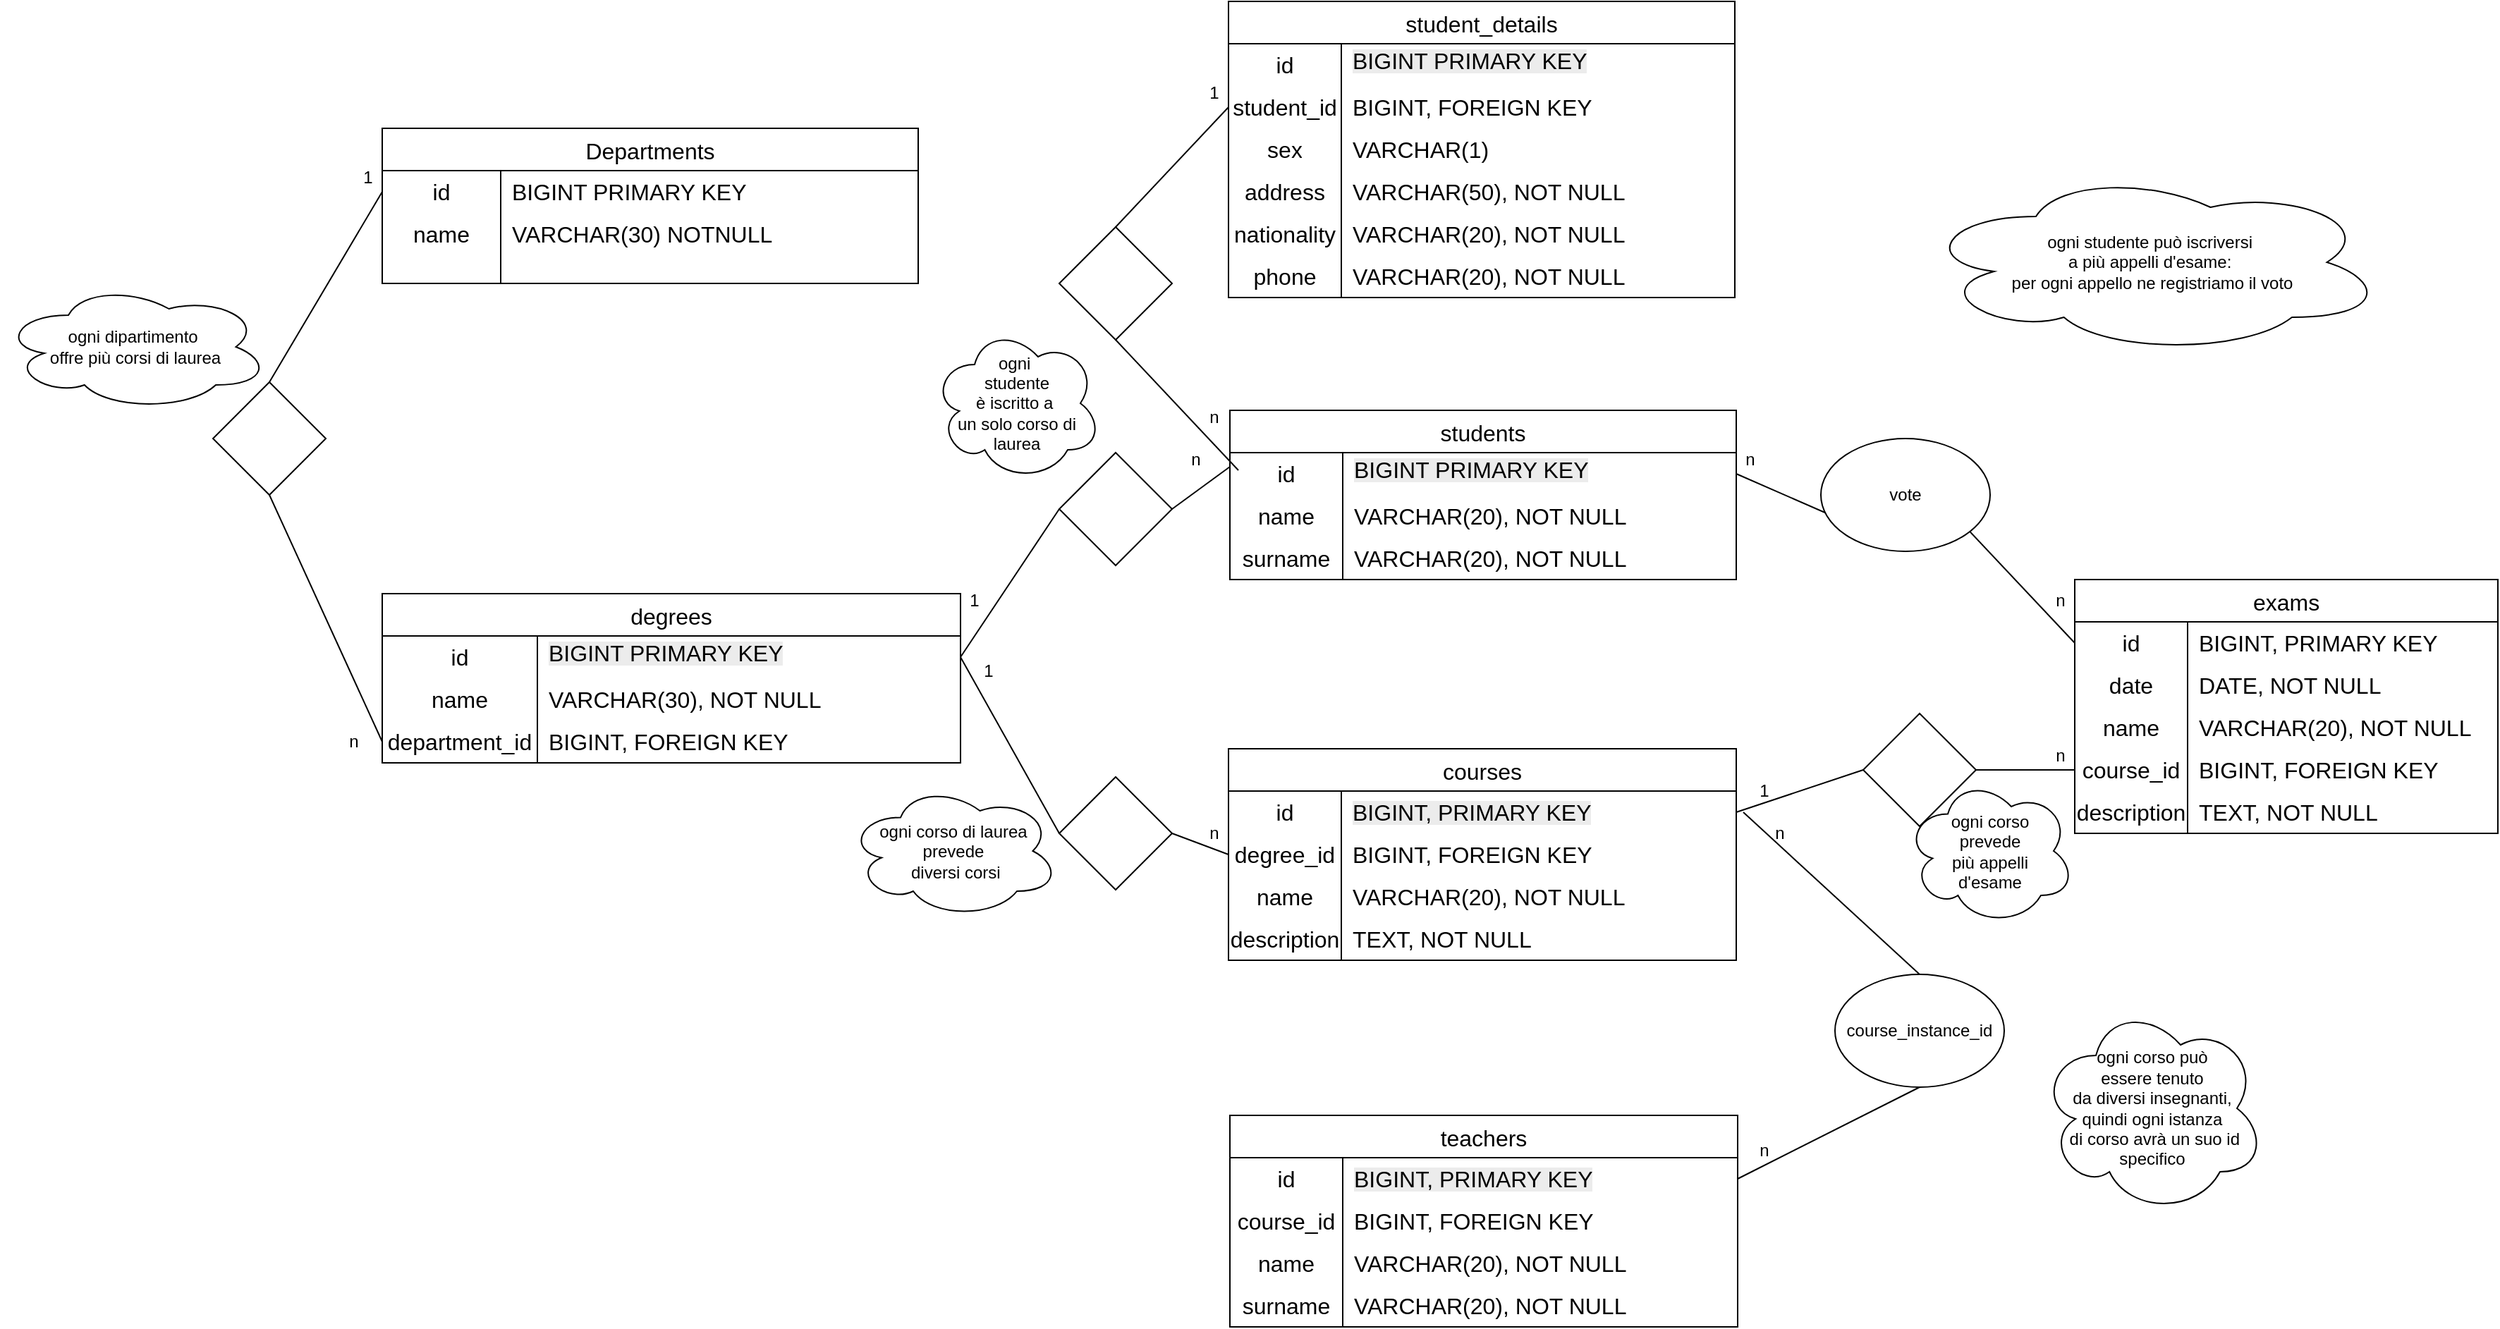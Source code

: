 <mxfile>
    <diagram name="Pagina-1" id="-E3tYCJ0jbHr9k8f12Rf">
        <mxGraphModel dx="971" dy="1747" grid="1" gridSize="10" guides="1" tooltips="1" connect="1" arrows="1" fold="1" page="1" pageScale="1" pageWidth="827" pageHeight="1169" math="0" shadow="0">
            <root>
                <mxCell id="0"/>
                <mxCell id="1" parent="0"/>
                <mxCell id="8nvDxhvOMaduqu1jIYat-2" value="Departments" style="shape=table;startSize=30;container=1;collapsible=0;childLayout=tableLayout;fixedRows=1;rowLines=0;fontStyle=0;strokeColor=default;fontSize=16;" parent="1" vertex="1">
                    <mxGeometry x="280" y="40" width="380" height="110" as="geometry"/>
                </mxCell>
                <mxCell id="8nvDxhvOMaduqu1jIYat-3" value="" style="shape=tableRow;horizontal=0;startSize=0;swimlaneHead=0;swimlaneBody=0;top=0;left=0;bottom=0;right=0;collapsible=0;dropTarget=0;fillColor=none;points=[[0,0.5],[1,0.5]];portConstraint=eastwest;strokeColor=inherit;fontSize=16;" parent="8nvDxhvOMaduqu1jIYat-2" vertex="1">
                    <mxGeometry y="30" width="380" height="30" as="geometry"/>
                </mxCell>
                <mxCell id="8nvDxhvOMaduqu1jIYat-4" value="id" style="shape=partialRectangle;html=1;whiteSpace=wrap;connectable=0;fillColor=none;top=0;left=0;bottom=0;right=0;overflow=hidden;pointerEvents=1;strokeColor=inherit;fontSize=16;" parent="8nvDxhvOMaduqu1jIYat-3" vertex="1">
                    <mxGeometry width="84" height="30" as="geometry">
                        <mxRectangle width="84" height="30" as="alternateBounds"/>
                    </mxGeometry>
                </mxCell>
                <mxCell id="8nvDxhvOMaduqu1jIYat-5" value="BIGINT PRIMARY KEY" style="shape=partialRectangle;html=1;whiteSpace=wrap;connectable=0;fillColor=none;top=0;left=0;bottom=0;right=0;align=left;spacingLeft=6;overflow=hidden;strokeColor=inherit;fontSize=16;" parent="8nvDxhvOMaduqu1jIYat-3" vertex="1">
                    <mxGeometry x="84" width="296" height="30" as="geometry">
                        <mxRectangle width="296" height="30" as="alternateBounds"/>
                    </mxGeometry>
                </mxCell>
                <mxCell id="8nvDxhvOMaduqu1jIYat-6" value="" style="shape=tableRow;horizontal=0;startSize=0;swimlaneHead=0;swimlaneBody=0;top=0;left=0;bottom=0;right=0;collapsible=0;dropTarget=0;fillColor=none;points=[[0,0.5],[1,0.5]];portConstraint=eastwest;strokeColor=inherit;fontSize=16;" parent="8nvDxhvOMaduqu1jIYat-2" vertex="1">
                    <mxGeometry y="60" width="380" height="30" as="geometry"/>
                </mxCell>
                <mxCell id="8nvDxhvOMaduqu1jIYat-7" value="name" style="shape=partialRectangle;html=1;whiteSpace=wrap;connectable=0;fillColor=none;top=0;left=0;bottom=0;right=0;overflow=hidden;strokeColor=inherit;fontSize=16;" parent="8nvDxhvOMaduqu1jIYat-6" vertex="1">
                    <mxGeometry width="84" height="30" as="geometry">
                        <mxRectangle width="84" height="30" as="alternateBounds"/>
                    </mxGeometry>
                </mxCell>
                <mxCell id="8nvDxhvOMaduqu1jIYat-8" value="VARCHAR(30) NOTNULL&amp;nbsp;" style="shape=partialRectangle;html=1;whiteSpace=wrap;connectable=0;fillColor=none;top=0;left=0;bottom=0;right=0;align=left;spacingLeft=6;overflow=hidden;strokeColor=inherit;fontSize=16;" parent="8nvDxhvOMaduqu1jIYat-6" vertex="1">
                    <mxGeometry x="84" width="296" height="30" as="geometry">
                        <mxRectangle width="296" height="30" as="alternateBounds"/>
                    </mxGeometry>
                </mxCell>
                <mxCell id="8nvDxhvOMaduqu1jIYat-9" value="" style="shape=tableRow;horizontal=0;startSize=0;swimlaneHead=0;swimlaneBody=0;top=0;left=0;bottom=0;right=0;collapsible=0;dropTarget=0;fillColor=none;points=[[0,0.5],[1,0.5]];portConstraint=eastwest;strokeColor=inherit;fontSize=16;" parent="8nvDxhvOMaduqu1jIYat-2" vertex="1">
                    <mxGeometry y="90" width="380" height="20" as="geometry"/>
                </mxCell>
                <mxCell id="8nvDxhvOMaduqu1jIYat-10" value="" style="shape=partialRectangle;html=1;whiteSpace=wrap;connectable=0;fillColor=none;top=0;left=0;bottom=0;right=0;overflow=hidden;strokeColor=inherit;fontSize=16;" parent="8nvDxhvOMaduqu1jIYat-9" vertex="1">
                    <mxGeometry width="84" height="20" as="geometry">
                        <mxRectangle width="84" height="20" as="alternateBounds"/>
                    </mxGeometry>
                </mxCell>
                <mxCell id="8nvDxhvOMaduqu1jIYat-11" value="" style="shape=partialRectangle;html=1;whiteSpace=wrap;connectable=0;fillColor=none;top=0;left=0;bottom=0;right=0;align=left;spacingLeft=6;overflow=hidden;strokeColor=inherit;fontSize=16;" parent="8nvDxhvOMaduqu1jIYat-9" vertex="1">
                    <mxGeometry x="84" width="296" height="20" as="geometry">
                        <mxRectangle width="296" height="20" as="alternateBounds"/>
                    </mxGeometry>
                </mxCell>
                <mxCell id="8nvDxhvOMaduqu1jIYat-12" value="degrees" style="shape=table;startSize=30;container=1;collapsible=0;childLayout=tableLayout;fixedRows=1;rowLines=0;fontStyle=0;strokeColor=default;fontSize=16;" parent="1" vertex="1">
                    <mxGeometry x="280" y="370" width="410" height="120" as="geometry"/>
                </mxCell>
                <mxCell id="8nvDxhvOMaduqu1jIYat-13" value="" style="shape=tableRow;horizontal=0;startSize=0;swimlaneHead=0;swimlaneBody=0;top=0;left=0;bottom=0;right=0;collapsible=0;dropTarget=0;fillColor=none;points=[[0,0.5],[1,0.5]];portConstraint=eastwest;strokeColor=inherit;fontSize=16;" parent="8nvDxhvOMaduqu1jIYat-12" vertex="1">
                    <mxGeometry y="30" width="410" height="30" as="geometry"/>
                </mxCell>
                <mxCell id="8nvDxhvOMaduqu1jIYat-14" value="id" style="shape=partialRectangle;html=1;whiteSpace=wrap;connectable=0;fillColor=none;top=0;left=0;bottom=0;right=0;overflow=hidden;pointerEvents=1;strokeColor=inherit;fontSize=16;" parent="8nvDxhvOMaduqu1jIYat-13" vertex="1">
                    <mxGeometry width="110" height="30" as="geometry">
                        <mxRectangle width="110" height="30" as="alternateBounds"/>
                    </mxGeometry>
                </mxCell>
                <mxCell id="8nvDxhvOMaduqu1jIYat-15" value="&lt;div&gt;&lt;span style=&quot;background-color: light-dark(rgb(236, 236, 236), rgb(34, 34, 34)); color: light-dark(rgb(0, 0, 0), rgb(237, 237, 237));&quot;&gt;BIGINT PRIMARY KEY&lt;/span&gt;&lt;/div&gt;&lt;div&gt;&lt;br&gt;&lt;/div&gt;" style="shape=partialRectangle;html=1;whiteSpace=wrap;connectable=0;fillColor=none;top=0;left=0;bottom=0;right=0;align=left;spacingLeft=6;overflow=hidden;strokeColor=inherit;fontSize=16;" parent="8nvDxhvOMaduqu1jIYat-13" vertex="1">
                    <mxGeometry x="110" width="300" height="30" as="geometry">
                        <mxRectangle width="300" height="30" as="alternateBounds"/>
                    </mxGeometry>
                </mxCell>
                <mxCell id="8nvDxhvOMaduqu1jIYat-16" value="" style="shape=tableRow;horizontal=0;startSize=0;swimlaneHead=0;swimlaneBody=0;top=0;left=0;bottom=0;right=0;collapsible=0;dropTarget=0;fillColor=none;points=[[0,0.5],[1,0.5]];portConstraint=eastwest;strokeColor=inherit;fontSize=16;" parent="8nvDxhvOMaduqu1jIYat-12" vertex="1">
                    <mxGeometry y="60" width="410" height="30" as="geometry"/>
                </mxCell>
                <mxCell id="8nvDxhvOMaduqu1jIYat-17" value="name" style="shape=partialRectangle;html=1;whiteSpace=wrap;connectable=0;fillColor=none;top=0;left=0;bottom=0;right=0;overflow=hidden;strokeColor=inherit;fontSize=16;" parent="8nvDxhvOMaduqu1jIYat-16" vertex="1">
                    <mxGeometry width="110" height="30" as="geometry">
                        <mxRectangle width="110" height="30" as="alternateBounds"/>
                    </mxGeometry>
                </mxCell>
                <mxCell id="8nvDxhvOMaduqu1jIYat-18" value="VARCHAR(30), NOT NULL" style="shape=partialRectangle;html=1;whiteSpace=wrap;connectable=0;fillColor=none;top=0;left=0;bottom=0;right=0;align=left;spacingLeft=6;overflow=hidden;strokeColor=inherit;fontSize=16;" parent="8nvDxhvOMaduqu1jIYat-16" vertex="1">
                    <mxGeometry x="110" width="300" height="30" as="geometry">
                        <mxRectangle width="300" height="30" as="alternateBounds"/>
                    </mxGeometry>
                </mxCell>
                <mxCell id="8nvDxhvOMaduqu1jIYat-19" value="" style="shape=tableRow;horizontal=0;startSize=0;swimlaneHead=0;swimlaneBody=0;top=0;left=0;bottom=0;right=0;collapsible=0;dropTarget=0;fillColor=none;points=[[0,0.5],[1,0.5]];portConstraint=eastwest;strokeColor=inherit;fontSize=16;" parent="8nvDxhvOMaduqu1jIYat-12" vertex="1">
                    <mxGeometry y="90" width="410" height="30" as="geometry"/>
                </mxCell>
                <mxCell id="8nvDxhvOMaduqu1jIYat-20" value="department_id" style="shape=partialRectangle;html=1;whiteSpace=wrap;connectable=0;fillColor=none;top=0;left=0;bottom=0;right=0;overflow=hidden;strokeColor=inherit;fontSize=16;" parent="8nvDxhvOMaduqu1jIYat-19" vertex="1">
                    <mxGeometry width="110" height="30" as="geometry">
                        <mxRectangle width="110" height="30" as="alternateBounds"/>
                    </mxGeometry>
                </mxCell>
                <mxCell id="8nvDxhvOMaduqu1jIYat-21" value="BIGINT, FOREIGN KEY" style="shape=partialRectangle;html=1;whiteSpace=wrap;connectable=0;fillColor=none;top=0;left=0;bottom=0;right=0;align=left;spacingLeft=6;overflow=hidden;strokeColor=inherit;fontSize=16;" parent="8nvDxhvOMaduqu1jIYat-19" vertex="1">
                    <mxGeometry x="110" width="300" height="30" as="geometry">
                        <mxRectangle width="300" height="30" as="alternateBounds"/>
                    </mxGeometry>
                </mxCell>
                <mxCell id="8nvDxhvOMaduqu1jIYat-25" value="" style="endArrow=none;html=1;rounded=0;entryX=0;entryY=0.5;entryDx=0;entryDy=0;" parent="1" target="8nvDxhvOMaduqu1jIYat-3" edge="1">
                    <mxGeometry width="50" height="50" relative="1" as="geometry">
                        <mxPoint x="200" y="220" as="sourcePoint"/>
                        <mxPoint x="440" y="310" as="targetPoint"/>
                    </mxGeometry>
                </mxCell>
                <mxCell id="8nvDxhvOMaduqu1jIYat-26" value="" style="endArrow=none;html=1;rounded=0;entryX=0.5;entryY=1;entryDx=0;entryDy=0;exitX=0;exitY=0.5;exitDx=0;exitDy=0;" parent="1" source="8nvDxhvOMaduqu1jIYat-19" target="8nvDxhvOMaduqu1jIYat-55" edge="1">
                    <mxGeometry width="50" height="50" relative="1" as="geometry">
                        <mxPoint x="390" y="360" as="sourcePoint"/>
                        <mxPoint x="198" y="309.01" as="targetPoint"/>
                    </mxGeometry>
                </mxCell>
                <mxCell id="8nvDxhvOMaduqu1jIYat-30" value="1" style="text;html=1;align=center;verticalAlign=middle;whiteSpace=wrap;rounded=0;" parent="1" vertex="1">
                    <mxGeometry x="240" y="60" width="60" height="30" as="geometry"/>
                </mxCell>
                <mxCell id="8nvDxhvOMaduqu1jIYat-31" value="n" style="text;html=1;align=center;verticalAlign=middle;whiteSpace=wrap;rounded=0;" parent="1" vertex="1">
                    <mxGeometry x="230" y="460" width="60" height="30" as="geometry"/>
                </mxCell>
                <mxCell id="8nvDxhvOMaduqu1jIYat-33" value="courses" style="shape=table;startSize=30;container=1;collapsible=0;childLayout=tableLayout;fixedRows=1;rowLines=0;fontStyle=0;strokeColor=default;fontSize=16;" parent="1" vertex="1">
                    <mxGeometry x="880" y="480" width="360" height="150" as="geometry"/>
                </mxCell>
                <mxCell id="8nvDxhvOMaduqu1jIYat-34" value="" style="shape=tableRow;horizontal=0;startSize=0;swimlaneHead=0;swimlaneBody=0;top=0;left=0;bottom=0;right=0;collapsible=0;dropTarget=0;fillColor=none;points=[[0,0.5],[1,0.5]];portConstraint=eastwest;strokeColor=inherit;fontSize=16;" parent="8nvDxhvOMaduqu1jIYat-33" vertex="1">
                    <mxGeometry y="30" width="360" height="30" as="geometry"/>
                </mxCell>
                <mxCell id="8nvDxhvOMaduqu1jIYat-35" value="id" style="shape=partialRectangle;html=1;whiteSpace=wrap;connectable=0;fillColor=none;top=0;left=0;bottom=0;right=0;overflow=hidden;pointerEvents=1;strokeColor=inherit;fontSize=16;" parent="8nvDxhvOMaduqu1jIYat-34" vertex="1">
                    <mxGeometry width="80" height="30" as="geometry">
                        <mxRectangle width="80" height="30" as="alternateBounds"/>
                    </mxGeometry>
                </mxCell>
                <mxCell id="8nvDxhvOMaduqu1jIYat-36" value="&lt;div&gt;&lt;span style=&quot;background-color: light-dark(rgb(236, 236, 236), rgb(34, 34, 34)); color: light-dark(rgb(0, 0, 0), rgb(237, 237, 237));&quot;&gt;BIGINT, PRIMARY KEY&lt;/span&gt;&lt;/div&gt;" style="shape=partialRectangle;html=1;whiteSpace=wrap;connectable=0;fillColor=none;top=0;left=0;bottom=0;right=0;align=left;spacingLeft=6;overflow=hidden;strokeColor=inherit;fontSize=16;" parent="8nvDxhvOMaduqu1jIYat-34" vertex="1">
                    <mxGeometry x="80" width="280" height="30" as="geometry">
                        <mxRectangle width="280" height="30" as="alternateBounds"/>
                    </mxGeometry>
                </mxCell>
                <mxCell id="8nvDxhvOMaduqu1jIYat-37" value="" style="shape=tableRow;horizontal=0;startSize=0;swimlaneHead=0;swimlaneBody=0;top=0;left=0;bottom=0;right=0;collapsible=0;dropTarget=0;fillColor=none;points=[[0,0.5],[1,0.5]];portConstraint=eastwest;strokeColor=inherit;fontSize=16;" parent="8nvDxhvOMaduqu1jIYat-33" vertex="1">
                    <mxGeometry y="60" width="360" height="30" as="geometry"/>
                </mxCell>
                <mxCell id="8nvDxhvOMaduqu1jIYat-38" value="degree_id" style="shape=partialRectangle;html=1;whiteSpace=wrap;connectable=0;fillColor=none;top=0;left=0;bottom=0;right=0;overflow=hidden;strokeColor=inherit;fontSize=16;" parent="8nvDxhvOMaduqu1jIYat-37" vertex="1">
                    <mxGeometry width="80" height="30" as="geometry">
                        <mxRectangle width="80" height="30" as="alternateBounds"/>
                    </mxGeometry>
                </mxCell>
                <mxCell id="8nvDxhvOMaduqu1jIYat-39" value="BIGINT, FOREIGN KEY" style="shape=partialRectangle;html=1;whiteSpace=wrap;connectable=0;fillColor=none;top=0;left=0;bottom=0;right=0;align=left;spacingLeft=6;overflow=hidden;strokeColor=inherit;fontSize=16;" parent="8nvDxhvOMaduqu1jIYat-37" vertex="1">
                    <mxGeometry x="80" width="280" height="30" as="geometry">
                        <mxRectangle width="280" height="30" as="alternateBounds"/>
                    </mxGeometry>
                </mxCell>
                <mxCell id="8nvDxhvOMaduqu1jIYat-40" value="" style="shape=tableRow;horizontal=0;startSize=0;swimlaneHead=0;swimlaneBody=0;top=0;left=0;bottom=0;right=0;collapsible=0;dropTarget=0;fillColor=none;points=[[0,0.5],[1,0.5]];portConstraint=eastwest;strokeColor=inherit;fontSize=16;" parent="8nvDxhvOMaduqu1jIYat-33" vertex="1">
                    <mxGeometry y="90" width="360" height="30" as="geometry"/>
                </mxCell>
                <mxCell id="8nvDxhvOMaduqu1jIYat-41" value="name" style="shape=partialRectangle;html=1;whiteSpace=wrap;connectable=0;fillColor=none;top=0;left=0;bottom=0;right=0;overflow=hidden;strokeColor=inherit;fontSize=16;" parent="8nvDxhvOMaduqu1jIYat-40" vertex="1">
                    <mxGeometry width="80" height="30" as="geometry">
                        <mxRectangle width="80" height="30" as="alternateBounds"/>
                    </mxGeometry>
                </mxCell>
                <mxCell id="8nvDxhvOMaduqu1jIYat-42" value="VARCHAR(20), NOT NULL" style="shape=partialRectangle;html=1;whiteSpace=wrap;connectable=0;fillColor=none;top=0;left=0;bottom=0;right=0;align=left;spacingLeft=6;overflow=hidden;strokeColor=inherit;fontSize=16;" parent="8nvDxhvOMaduqu1jIYat-40" vertex="1">
                    <mxGeometry x="80" width="280" height="30" as="geometry">
                        <mxRectangle width="280" height="30" as="alternateBounds"/>
                    </mxGeometry>
                </mxCell>
                <mxCell id="Ka8VW_cPlfqDBDVq3eg6-87" value="" style="shape=tableRow;horizontal=0;startSize=0;swimlaneHead=0;swimlaneBody=0;top=0;left=0;bottom=0;right=0;collapsible=0;dropTarget=0;fillColor=none;points=[[0,0.5],[1,0.5]];portConstraint=eastwest;strokeColor=inherit;fontSize=16;" parent="8nvDxhvOMaduqu1jIYat-33" vertex="1">
                    <mxGeometry y="120" width="360" height="30" as="geometry"/>
                </mxCell>
                <mxCell id="Ka8VW_cPlfqDBDVq3eg6-88" value="description" style="shape=partialRectangle;html=1;whiteSpace=wrap;connectable=0;fillColor=none;top=0;left=0;bottom=0;right=0;overflow=hidden;strokeColor=inherit;fontSize=16;" parent="Ka8VW_cPlfqDBDVq3eg6-87" vertex="1">
                    <mxGeometry width="80" height="30" as="geometry">
                        <mxRectangle width="80" height="30" as="alternateBounds"/>
                    </mxGeometry>
                </mxCell>
                <mxCell id="Ka8VW_cPlfqDBDVq3eg6-89" value="TEXT, NOT NULL" style="shape=partialRectangle;html=1;whiteSpace=wrap;connectable=0;fillColor=none;top=0;left=0;bottom=0;right=0;align=left;spacingLeft=6;overflow=hidden;strokeColor=inherit;fontSize=16;" parent="Ka8VW_cPlfqDBDVq3eg6-87" vertex="1">
                    <mxGeometry x="80" width="280" height="30" as="geometry">
                        <mxRectangle width="280" height="30" as="alternateBounds"/>
                    </mxGeometry>
                </mxCell>
                <mxCell id="8nvDxhvOMaduqu1jIYat-44" value="students" style="shape=table;startSize=30;container=1;collapsible=0;childLayout=tableLayout;fixedRows=1;rowLines=0;fontStyle=0;strokeColor=default;fontSize=16;" parent="1" vertex="1">
                    <mxGeometry x="881" y="240" width="359" height="120" as="geometry"/>
                </mxCell>
                <mxCell id="8nvDxhvOMaduqu1jIYat-45" value="" style="shape=tableRow;horizontal=0;startSize=0;swimlaneHead=0;swimlaneBody=0;top=0;left=0;bottom=0;right=0;collapsible=0;dropTarget=0;fillColor=none;points=[[0,0.5],[1,0.5]];portConstraint=eastwest;strokeColor=inherit;fontSize=16;" parent="8nvDxhvOMaduqu1jIYat-44" vertex="1">
                    <mxGeometry y="30" width="359" height="30" as="geometry"/>
                </mxCell>
                <mxCell id="8nvDxhvOMaduqu1jIYat-46" value="id" style="shape=partialRectangle;html=1;whiteSpace=wrap;connectable=0;fillColor=none;top=0;left=0;bottom=0;right=0;overflow=hidden;pointerEvents=1;strokeColor=inherit;fontSize=16;" parent="8nvDxhvOMaduqu1jIYat-45" vertex="1">
                    <mxGeometry width="80" height="30" as="geometry">
                        <mxRectangle width="80" height="30" as="alternateBounds"/>
                    </mxGeometry>
                </mxCell>
                <mxCell id="8nvDxhvOMaduqu1jIYat-47" value="&lt;div&gt;&lt;span style=&quot;background-color: light-dark(rgb(236, 236, 236), rgb(34, 34, 34)); color: light-dark(rgb(0, 0, 0), rgb(237, 237, 237));&quot;&gt;BIGINT PRIMARY KEY&lt;/span&gt;&lt;/div&gt;&lt;div&gt;&lt;br&gt;&lt;/div&gt;" style="shape=partialRectangle;html=1;whiteSpace=wrap;connectable=0;fillColor=none;top=0;left=0;bottom=0;right=0;align=left;spacingLeft=6;overflow=hidden;strokeColor=inherit;fontSize=16;" parent="8nvDxhvOMaduqu1jIYat-45" vertex="1">
                    <mxGeometry x="80" width="279" height="30" as="geometry">
                        <mxRectangle width="279" height="30" as="alternateBounds"/>
                    </mxGeometry>
                </mxCell>
                <mxCell id="8nvDxhvOMaduqu1jIYat-48" value="" style="shape=tableRow;horizontal=0;startSize=0;swimlaneHead=0;swimlaneBody=0;top=0;left=0;bottom=0;right=0;collapsible=0;dropTarget=0;fillColor=none;points=[[0,0.5],[1,0.5]];portConstraint=eastwest;strokeColor=inherit;fontSize=16;" parent="8nvDxhvOMaduqu1jIYat-44" vertex="1">
                    <mxGeometry y="60" width="359" height="30" as="geometry"/>
                </mxCell>
                <mxCell id="8nvDxhvOMaduqu1jIYat-49" value="name" style="shape=partialRectangle;html=1;whiteSpace=wrap;connectable=0;fillColor=none;top=0;left=0;bottom=0;right=0;overflow=hidden;strokeColor=inherit;fontSize=16;" parent="8nvDxhvOMaduqu1jIYat-48" vertex="1">
                    <mxGeometry width="80" height="30" as="geometry">
                        <mxRectangle width="80" height="30" as="alternateBounds"/>
                    </mxGeometry>
                </mxCell>
                <mxCell id="8nvDxhvOMaduqu1jIYat-50" value="VARCHAR(20), NOT NULL" style="shape=partialRectangle;html=1;whiteSpace=wrap;connectable=0;fillColor=none;top=0;left=0;bottom=0;right=0;align=left;spacingLeft=6;overflow=hidden;strokeColor=inherit;fontSize=16;" parent="8nvDxhvOMaduqu1jIYat-48" vertex="1">
                    <mxGeometry x="80" width="279" height="30" as="geometry">
                        <mxRectangle width="279" height="30" as="alternateBounds"/>
                    </mxGeometry>
                </mxCell>
                <mxCell id="8nvDxhvOMaduqu1jIYat-51" value="" style="shape=tableRow;horizontal=0;startSize=0;swimlaneHead=0;swimlaneBody=0;top=0;left=0;bottom=0;right=0;collapsible=0;dropTarget=0;fillColor=none;points=[[0,0.5],[1,0.5]];portConstraint=eastwest;strokeColor=inherit;fontSize=16;" parent="8nvDxhvOMaduqu1jIYat-44" vertex="1">
                    <mxGeometry y="90" width="359" height="30" as="geometry"/>
                </mxCell>
                <mxCell id="8nvDxhvOMaduqu1jIYat-52" value="surname" style="shape=partialRectangle;html=1;whiteSpace=wrap;connectable=0;fillColor=none;top=0;left=0;bottom=0;right=0;overflow=hidden;strokeColor=inherit;fontSize=16;" parent="8nvDxhvOMaduqu1jIYat-51" vertex="1">
                    <mxGeometry width="80" height="30" as="geometry">
                        <mxRectangle width="80" height="30" as="alternateBounds"/>
                    </mxGeometry>
                </mxCell>
                <mxCell id="8nvDxhvOMaduqu1jIYat-53" value="VARCHAR(20), NOT NULL" style="shape=partialRectangle;html=1;whiteSpace=wrap;connectable=0;fillColor=none;top=0;left=0;bottom=0;right=0;align=left;spacingLeft=6;overflow=hidden;strokeColor=inherit;fontSize=16;" parent="8nvDxhvOMaduqu1jIYat-51" vertex="1">
                    <mxGeometry x="80" width="279" height="30" as="geometry">
                        <mxRectangle width="279" height="30" as="alternateBounds"/>
                    </mxGeometry>
                </mxCell>
                <mxCell id="8nvDxhvOMaduqu1jIYat-54" value="" style="rhombus;whiteSpace=wrap;html=1;" parent="1" vertex="1">
                    <mxGeometry x="760" y="270" width="80" height="80" as="geometry"/>
                </mxCell>
                <mxCell id="8nvDxhvOMaduqu1jIYat-55" value="" style="rhombus;whiteSpace=wrap;html=1;" parent="1" vertex="1">
                    <mxGeometry x="160" y="220" width="80" height="80" as="geometry"/>
                </mxCell>
                <mxCell id="8nvDxhvOMaduqu1jIYat-56" value="" style="endArrow=none;html=1;rounded=0;exitX=1;exitY=0.5;exitDx=0;exitDy=0;entryX=0;entryY=0.5;entryDx=0;entryDy=0;" parent="1" source="8nvDxhvOMaduqu1jIYat-13" target="8nvDxhvOMaduqu1jIYat-54" edge="1">
                    <mxGeometry width="50" height="50" relative="1" as="geometry">
                        <mxPoint x="670" y="400" as="sourcePoint"/>
                        <mxPoint x="720" y="350" as="targetPoint"/>
                    </mxGeometry>
                </mxCell>
                <mxCell id="8nvDxhvOMaduqu1jIYat-57" value="" style="endArrow=none;html=1;rounded=0;exitX=1;exitY=0.5;exitDx=0;exitDy=0;" parent="1" source="8nvDxhvOMaduqu1jIYat-54" edge="1">
                    <mxGeometry width="50" height="50" relative="1" as="geometry">
                        <mxPoint x="831" y="330" as="sourcePoint"/>
                        <mxPoint x="881" y="280" as="targetPoint"/>
                    </mxGeometry>
                </mxCell>
                <mxCell id="8nvDxhvOMaduqu1jIYat-58" value="1" style="text;html=1;align=center;verticalAlign=middle;whiteSpace=wrap;rounded=0;" parent="1" vertex="1">
                    <mxGeometry x="670" y="360" width="60" height="30" as="geometry"/>
                </mxCell>
                <mxCell id="8nvDxhvOMaduqu1jIYat-59" value="n" style="text;html=1;align=center;verticalAlign=middle;whiteSpace=wrap;rounded=0;" parent="1" vertex="1">
                    <mxGeometry x="827" y="260" width="60" height="30" as="geometry"/>
                </mxCell>
                <mxCell id="8nvDxhvOMaduqu1jIYat-70" value="" style="rhombus;whiteSpace=wrap;html=1;" parent="1" vertex="1">
                    <mxGeometry x="760" y="500" width="80" height="80" as="geometry"/>
                </mxCell>
                <mxCell id="8nvDxhvOMaduqu1jIYat-71" value="" style="endArrow=none;html=1;rounded=0;entryX=1;entryY=0.5;entryDx=0;entryDy=0;exitX=0;exitY=0.5;exitDx=0;exitDy=0;" parent="1" source="8nvDxhvOMaduqu1jIYat-37" target="8nvDxhvOMaduqu1jIYat-70" edge="1">
                    <mxGeometry width="50" height="50" relative="1" as="geometry">
                        <mxPoint x="750" y="640" as="sourcePoint"/>
                        <mxPoint x="800" y="590" as="targetPoint"/>
                    </mxGeometry>
                </mxCell>
                <mxCell id="8nvDxhvOMaduqu1jIYat-72" value="" style="endArrow=none;html=1;rounded=0;exitX=0;exitY=0.5;exitDx=0;exitDy=0;entryX=1;entryY=0.5;entryDx=0;entryDy=0;" parent="1" source="8nvDxhvOMaduqu1jIYat-70" target="8nvDxhvOMaduqu1jIYat-13" edge="1">
                    <mxGeometry width="50" height="50" relative="1" as="geometry">
                        <mxPoint x="750" y="640" as="sourcePoint"/>
                        <mxPoint x="650" y="520" as="targetPoint"/>
                    </mxGeometry>
                </mxCell>
                <mxCell id="8nvDxhvOMaduqu1jIYat-73" value="1" style="text;html=1;align=center;verticalAlign=middle;whiteSpace=wrap;rounded=0;" parent="1" vertex="1">
                    <mxGeometry x="680" y="410" width="60" height="30" as="geometry"/>
                </mxCell>
                <mxCell id="8nvDxhvOMaduqu1jIYat-74" value="n" style="text;html=1;align=center;verticalAlign=middle;whiteSpace=wrap;rounded=0;" parent="1" vertex="1">
                    <mxGeometry x="840" y="525" width="60" height="30" as="geometry"/>
                </mxCell>
                <mxCell id="8nvDxhvOMaduqu1jIYat-76" value="" style="endArrow=none;html=1;rounded=0;entryX=0;entryY=0.5;entryDx=0;entryDy=0;exitX=1;exitY=0.5;exitDx=0;exitDy=0;" parent="1" target="8nvDxhvOMaduqu1jIYat-61" edge="1">
                    <mxGeometry width="50" height="50" relative="1" as="geometry">
                        <mxPoint x="1400" y="320" as="sourcePoint"/>
                        <mxPoint x="1420" y="405" as="targetPoint"/>
                    </mxGeometry>
                </mxCell>
                <mxCell id="8nvDxhvOMaduqu1jIYat-77" value="" style="endArrow=none;html=1;rounded=0;exitX=1;exitY=0.5;exitDx=0;exitDy=0;entryX=0;entryY=0.5;entryDx=0;entryDy=0;" parent="1" source="8nvDxhvOMaduqu1jIYat-45" edge="1">
                    <mxGeometry width="50" height="50" relative="1" as="geometry">
                        <mxPoint x="1270" y="300" as="sourcePoint"/>
                        <mxPoint x="1320" y="320" as="targetPoint"/>
                    </mxGeometry>
                </mxCell>
                <mxCell id="8nvDxhvOMaduqu1jIYat-79" value="vote" style="ellipse;whiteSpace=wrap;html=1;" parent="1" vertex="1">
                    <mxGeometry x="1300" y="260" width="120" height="80" as="geometry"/>
                </mxCell>
                <mxCell id="8nvDxhvOMaduqu1jIYat-80" value="n" style="text;html=1;align=center;verticalAlign=middle;whiteSpace=wrap;rounded=0;" parent="1" vertex="1">
                    <mxGeometry x="1220" y="260" width="60" height="30" as="geometry"/>
                </mxCell>
                <mxCell id="8nvDxhvOMaduqu1jIYat-81" value="n" style="text;html=1;align=center;verticalAlign=middle;whiteSpace=wrap;rounded=0;" parent="1" vertex="1">
                    <mxGeometry x="1440" y="360" width="60" height="30" as="geometry"/>
                </mxCell>
                <mxCell id="8nvDxhvOMaduqu1jIYat-83" value="" style="shape=tableRow;horizontal=0;startSize=0;swimlaneHead=0;swimlaneBody=0;top=0;left=0;bottom=0;right=0;collapsible=0;dropTarget=0;fillColor=none;points=[[0,0.5],[1,0.5]];portConstraint=eastwest;strokeColor=inherit;fontSize=16;" parent="1" vertex="1">
                    <mxGeometry x="1420" y="500" width="300" height="30" as="geometry"/>
                </mxCell>
                <mxCell id="8nvDxhvOMaduqu1jIYat-60" value="exams" style="shape=table;startSize=30;container=1;collapsible=0;childLayout=tableLayout;fixedRows=1;rowLines=0;fontStyle=0;strokeColor=default;fontSize=16;" parent="1" vertex="1">
                    <mxGeometry x="1480" y="360" width="300" height="180" as="geometry"/>
                </mxCell>
                <mxCell id="8nvDxhvOMaduqu1jIYat-61" value="" style="shape=tableRow;horizontal=0;startSize=0;swimlaneHead=0;swimlaneBody=0;top=0;left=0;bottom=0;right=0;collapsible=0;dropTarget=0;fillColor=none;points=[[0,0.5],[1,0.5]];portConstraint=eastwest;strokeColor=inherit;fontSize=16;" parent="8nvDxhvOMaduqu1jIYat-60" vertex="1">
                    <mxGeometry y="30" width="300" height="30" as="geometry"/>
                </mxCell>
                <mxCell id="8nvDxhvOMaduqu1jIYat-62" value="id" style="shape=partialRectangle;html=1;whiteSpace=wrap;connectable=0;fillColor=none;top=0;left=0;bottom=0;right=0;overflow=hidden;pointerEvents=1;strokeColor=inherit;fontSize=16;" parent="8nvDxhvOMaduqu1jIYat-61" vertex="1">
                    <mxGeometry width="80" height="30" as="geometry">
                        <mxRectangle width="80" height="30" as="alternateBounds"/>
                    </mxGeometry>
                </mxCell>
                <mxCell id="8nvDxhvOMaduqu1jIYat-63" value="BIGINT, PRIMARY KEY" style="shape=partialRectangle;html=1;whiteSpace=wrap;connectable=0;fillColor=none;top=0;left=0;bottom=0;right=0;align=left;spacingLeft=6;overflow=hidden;strokeColor=inherit;fontSize=16;" parent="8nvDxhvOMaduqu1jIYat-61" vertex="1">
                    <mxGeometry x="80" width="220" height="30" as="geometry">
                        <mxRectangle width="220" height="30" as="alternateBounds"/>
                    </mxGeometry>
                </mxCell>
                <mxCell id="8nvDxhvOMaduqu1jIYat-64" value="" style="shape=tableRow;horizontal=0;startSize=0;swimlaneHead=0;swimlaneBody=0;top=0;left=0;bottom=0;right=0;collapsible=0;dropTarget=0;fillColor=none;points=[[0,0.5],[1,0.5]];portConstraint=eastwest;strokeColor=inherit;fontSize=16;" parent="8nvDxhvOMaduqu1jIYat-60" vertex="1">
                    <mxGeometry y="60" width="300" height="30" as="geometry"/>
                </mxCell>
                <mxCell id="8nvDxhvOMaduqu1jIYat-65" value="date" style="shape=partialRectangle;html=1;whiteSpace=wrap;connectable=0;fillColor=none;top=0;left=0;bottom=0;right=0;overflow=hidden;strokeColor=inherit;fontSize=16;" parent="8nvDxhvOMaduqu1jIYat-64" vertex="1">
                    <mxGeometry width="80" height="30" as="geometry">
                        <mxRectangle width="80" height="30" as="alternateBounds"/>
                    </mxGeometry>
                </mxCell>
                <mxCell id="8nvDxhvOMaduqu1jIYat-66" value="DATE, NOT NULL" style="shape=partialRectangle;html=1;whiteSpace=wrap;connectable=0;fillColor=none;top=0;left=0;bottom=0;right=0;align=left;spacingLeft=6;overflow=hidden;strokeColor=inherit;fontSize=16;" parent="8nvDxhvOMaduqu1jIYat-64" vertex="1">
                    <mxGeometry x="80" width="220" height="30" as="geometry">
                        <mxRectangle width="220" height="30" as="alternateBounds"/>
                    </mxGeometry>
                </mxCell>
                <mxCell id="8nvDxhvOMaduqu1jIYat-67" value="" style="shape=tableRow;horizontal=0;startSize=0;swimlaneHead=0;swimlaneBody=0;top=0;left=0;bottom=0;right=0;collapsible=0;dropTarget=0;fillColor=none;points=[[0,0.5],[1,0.5]];portConstraint=eastwest;strokeColor=inherit;fontSize=16;" parent="8nvDxhvOMaduqu1jIYat-60" vertex="1">
                    <mxGeometry y="90" width="300" height="30" as="geometry"/>
                </mxCell>
                <mxCell id="8nvDxhvOMaduqu1jIYat-68" value="name" style="shape=partialRectangle;html=1;whiteSpace=wrap;connectable=0;fillColor=none;top=0;left=0;bottom=0;right=0;overflow=hidden;strokeColor=inherit;fontSize=16;" parent="8nvDxhvOMaduqu1jIYat-67" vertex="1">
                    <mxGeometry width="80" height="30" as="geometry">
                        <mxRectangle width="80" height="30" as="alternateBounds"/>
                    </mxGeometry>
                </mxCell>
                <mxCell id="8nvDxhvOMaduqu1jIYat-69" value="VARCHAR(20), NOT NULL" style="shape=partialRectangle;html=1;whiteSpace=wrap;connectable=0;fillColor=none;top=0;left=0;bottom=0;right=0;align=left;spacingLeft=6;overflow=hidden;strokeColor=inherit;fontSize=16;" parent="8nvDxhvOMaduqu1jIYat-67" vertex="1">
                    <mxGeometry x="80" width="220" height="30" as="geometry">
                        <mxRectangle width="220" height="30" as="alternateBounds"/>
                    </mxGeometry>
                </mxCell>
                <mxCell id="8nvDxhvOMaduqu1jIYat-86" value="" style="shape=tableRow;horizontal=0;startSize=0;swimlaneHead=0;swimlaneBody=0;top=0;left=0;bottom=0;right=0;collapsible=0;dropTarget=0;fillColor=none;points=[[0,0.5],[1,0.5]];portConstraint=eastwest;strokeColor=inherit;fontSize=16;" parent="8nvDxhvOMaduqu1jIYat-60" vertex="1">
                    <mxGeometry y="120" width="300" height="30" as="geometry"/>
                </mxCell>
                <mxCell id="8nvDxhvOMaduqu1jIYat-87" value="course_id" style="shape=partialRectangle;html=1;whiteSpace=wrap;connectable=0;fillColor=none;top=0;left=0;bottom=0;right=0;overflow=hidden;strokeColor=inherit;fontSize=16;" parent="8nvDxhvOMaduqu1jIYat-86" vertex="1">
                    <mxGeometry width="80" height="30" as="geometry">
                        <mxRectangle width="80" height="30" as="alternateBounds"/>
                    </mxGeometry>
                </mxCell>
                <mxCell id="8nvDxhvOMaduqu1jIYat-88" value="BIGINT, FOREIGN KEY" style="shape=partialRectangle;html=1;whiteSpace=wrap;connectable=0;fillColor=none;top=0;left=0;bottom=0;right=0;align=left;spacingLeft=6;overflow=hidden;strokeColor=inherit;fontSize=16;" parent="8nvDxhvOMaduqu1jIYat-86" vertex="1">
                    <mxGeometry x="80" width="220" height="30" as="geometry">
                        <mxRectangle width="220" height="30" as="alternateBounds"/>
                    </mxGeometry>
                </mxCell>
                <mxCell id="Ka8VW_cPlfqDBDVq3eg6-1" value="" style="shape=tableRow;horizontal=0;startSize=0;swimlaneHead=0;swimlaneBody=0;top=0;left=0;bottom=0;right=0;collapsible=0;dropTarget=0;fillColor=none;points=[[0,0.5],[1,0.5]];portConstraint=eastwest;strokeColor=inherit;fontSize=16;" parent="8nvDxhvOMaduqu1jIYat-60" vertex="1">
                    <mxGeometry y="150" width="300" height="30" as="geometry"/>
                </mxCell>
                <mxCell id="Ka8VW_cPlfqDBDVq3eg6-2" value="description" style="shape=partialRectangle;html=1;whiteSpace=wrap;connectable=0;fillColor=none;top=0;left=0;bottom=0;right=0;overflow=hidden;strokeColor=inherit;fontSize=16;" parent="Ka8VW_cPlfqDBDVq3eg6-1" vertex="1">
                    <mxGeometry width="80" height="30" as="geometry">
                        <mxRectangle width="80" height="30" as="alternateBounds"/>
                    </mxGeometry>
                </mxCell>
                <mxCell id="Ka8VW_cPlfqDBDVq3eg6-3" value="TEXT, NOT NULL" style="shape=partialRectangle;html=1;whiteSpace=wrap;connectable=0;fillColor=none;top=0;left=0;bottom=0;right=0;align=left;spacingLeft=6;overflow=hidden;strokeColor=inherit;fontSize=16;" parent="Ka8VW_cPlfqDBDVq3eg6-1" vertex="1">
                    <mxGeometry x="80" width="220" height="30" as="geometry">
                        <mxRectangle width="220" height="30" as="alternateBounds"/>
                    </mxGeometry>
                </mxCell>
                <mxCell id="8nvDxhvOMaduqu1jIYat-89" value="" style="rhombus;whiteSpace=wrap;html=1;" parent="1" vertex="1">
                    <mxGeometry x="1330" y="455" width="80" height="80" as="geometry"/>
                </mxCell>
                <mxCell id="8nvDxhvOMaduqu1jIYat-90" value="" style="endArrow=none;html=1;rounded=0;entryX=0;entryY=0.5;entryDx=0;entryDy=0;exitX=1;exitY=0.5;exitDx=0;exitDy=0;" parent="1" source="8nvDxhvOMaduqu1jIYat-89" target="8nvDxhvOMaduqu1jIYat-86" edge="1">
                    <mxGeometry width="50" height="50" relative="1" as="geometry">
                        <mxPoint x="1410" y="550" as="sourcePoint"/>
                        <mxPoint x="1460" y="500" as="targetPoint"/>
                    </mxGeometry>
                </mxCell>
                <mxCell id="8nvDxhvOMaduqu1jIYat-92" value="1" style="text;html=1;align=center;verticalAlign=middle;whiteSpace=wrap;rounded=0;" parent="1" vertex="1">
                    <mxGeometry x="1230" y="495" width="60" height="30" as="geometry"/>
                </mxCell>
                <mxCell id="8nvDxhvOMaduqu1jIYat-93" value="n" style="text;html=1;align=center;verticalAlign=middle;whiteSpace=wrap;rounded=0;" parent="1" vertex="1">
                    <mxGeometry x="1440" y="470" width="60" height="30" as="geometry"/>
                </mxCell>
                <mxCell id="8nvDxhvOMaduqu1jIYat-94" value="ogni studente può iscriversi&amp;nbsp;&lt;div&gt;a più appelli d&#39;esame:&amp;nbsp;&lt;/div&gt;&lt;div&gt;per ogni appello ne registriamo il voto&lt;/div&gt;" style="ellipse;shape=cloud;whiteSpace=wrap;html=1;" parent="1" vertex="1">
                    <mxGeometry x="1370" y="70" width="330" height="130" as="geometry"/>
                </mxCell>
                <mxCell id="8nvDxhvOMaduqu1jIYat-95" value="ogni corso di laurea&lt;div&gt;prevede&lt;/div&gt;&lt;div&gt;&amp;nbsp;diversi corsi&lt;/div&gt;" style="ellipse;shape=cloud;whiteSpace=wrap;html=1;" parent="1" vertex="1">
                    <mxGeometry x="610" y="505" width="150" height="95" as="geometry"/>
                </mxCell>
                <mxCell id="8nvDxhvOMaduqu1jIYat-96" value="ogni&amp;nbsp;&lt;div&gt;studente&lt;div&gt;è iscritto a&amp;nbsp;&lt;/div&gt;&lt;div&gt;un solo corso di laurea&lt;/div&gt;&lt;/div&gt;" style="ellipse;shape=cloud;whiteSpace=wrap;html=1;" parent="1" vertex="1">
                    <mxGeometry x="670" y="180" width="120" height="110" as="geometry"/>
                </mxCell>
                <mxCell id="8nvDxhvOMaduqu1jIYat-97" value="ogni dipartimento&amp;nbsp;&lt;div&gt;offre più corsi di laurea&lt;/div&gt;" style="ellipse;shape=cloud;whiteSpace=wrap;html=1;" parent="1" vertex="1">
                    <mxGeometry x="10" y="150" width="190" height="90" as="geometry"/>
                </mxCell>
                <mxCell id="8nvDxhvOMaduqu1jIYat-98" value="ogni corso&lt;div&gt;prevede&lt;/div&gt;&lt;div&gt;più appelli&lt;/div&gt;&lt;div&gt;d&#39;esame&lt;/div&gt;" style="ellipse;shape=cloud;whiteSpace=wrap;html=1;" parent="1" vertex="1">
                    <mxGeometry x="1360" y="500" width="120" height="105" as="geometry"/>
                </mxCell>
                <mxCell id="8nvDxhvOMaduqu1jIYat-99" value="teachers" style="shape=table;startSize=30;container=1;collapsible=0;childLayout=tableLayout;fixedRows=1;rowLines=0;fontStyle=0;strokeColor=default;fontSize=16;" parent="1" vertex="1">
                    <mxGeometry x="881" y="740" width="360" height="150" as="geometry"/>
                </mxCell>
                <mxCell id="8nvDxhvOMaduqu1jIYat-100" value="" style="shape=tableRow;horizontal=0;startSize=0;swimlaneHead=0;swimlaneBody=0;top=0;left=0;bottom=0;right=0;collapsible=0;dropTarget=0;fillColor=none;points=[[0,0.5],[1,0.5]];portConstraint=eastwest;strokeColor=inherit;fontSize=16;" parent="8nvDxhvOMaduqu1jIYat-99" vertex="1">
                    <mxGeometry y="30" width="360" height="30" as="geometry"/>
                </mxCell>
                <mxCell id="8nvDxhvOMaduqu1jIYat-101" value="id" style="shape=partialRectangle;html=1;whiteSpace=wrap;connectable=0;fillColor=none;top=0;left=0;bottom=0;right=0;overflow=hidden;pointerEvents=1;strokeColor=inherit;fontSize=16;" parent="8nvDxhvOMaduqu1jIYat-100" vertex="1">
                    <mxGeometry width="80" height="30" as="geometry">
                        <mxRectangle width="80" height="30" as="alternateBounds"/>
                    </mxGeometry>
                </mxCell>
                <mxCell id="8nvDxhvOMaduqu1jIYat-102" value="&lt;div&gt;&lt;span style=&quot;background-color: light-dark(rgb(236, 236, 236), rgb(34, 34, 34)); color: light-dark(rgb(0, 0, 0), rgb(237, 237, 237));&quot;&gt;BIGINT, PRIMARY KEY&lt;/span&gt;&lt;/div&gt;" style="shape=partialRectangle;html=1;whiteSpace=wrap;connectable=0;fillColor=none;top=0;left=0;bottom=0;right=0;align=left;spacingLeft=6;overflow=hidden;strokeColor=inherit;fontSize=16;" parent="8nvDxhvOMaduqu1jIYat-100" vertex="1">
                    <mxGeometry x="80" width="280" height="30" as="geometry">
                        <mxRectangle width="280" height="30" as="alternateBounds"/>
                    </mxGeometry>
                </mxCell>
                <mxCell id="8nvDxhvOMaduqu1jIYat-103" value="" style="shape=tableRow;horizontal=0;startSize=0;swimlaneHead=0;swimlaneBody=0;top=0;left=0;bottom=0;right=0;collapsible=0;dropTarget=0;fillColor=none;points=[[0,0.5],[1,0.5]];portConstraint=eastwest;strokeColor=inherit;fontSize=16;" parent="8nvDxhvOMaduqu1jIYat-99" vertex="1">
                    <mxGeometry y="60" width="360" height="30" as="geometry"/>
                </mxCell>
                <mxCell id="8nvDxhvOMaduqu1jIYat-104" value="course_id" style="shape=partialRectangle;html=1;whiteSpace=wrap;connectable=0;fillColor=none;top=0;left=0;bottom=0;right=0;overflow=hidden;strokeColor=inherit;fontSize=16;" parent="8nvDxhvOMaduqu1jIYat-103" vertex="1">
                    <mxGeometry width="80" height="30" as="geometry">
                        <mxRectangle width="80" height="30" as="alternateBounds"/>
                    </mxGeometry>
                </mxCell>
                <mxCell id="8nvDxhvOMaduqu1jIYat-105" value="BIGINT, FOREIGN KEY" style="shape=partialRectangle;html=1;whiteSpace=wrap;connectable=0;fillColor=none;top=0;left=0;bottom=0;right=0;align=left;spacingLeft=6;overflow=hidden;strokeColor=inherit;fontSize=16;" parent="8nvDxhvOMaduqu1jIYat-103" vertex="1">
                    <mxGeometry x="80" width="280" height="30" as="geometry">
                        <mxRectangle width="280" height="30" as="alternateBounds"/>
                    </mxGeometry>
                </mxCell>
                <mxCell id="8nvDxhvOMaduqu1jIYat-106" value="" style="shape=tableRow;horizontal=0;startSize=0;swimlaneHead=0;swimlaneBody=0;top=0;left=0;bottom=0;right=0;collapsible=0;dropTarget=0;fillColor=none;points=[[0,0.5],[1,0.5]];portConstraint=eastwest;strokeColor=inherit;fontSize=16;" parent="8nvDxhvOMaduqu1jIYat-99" vertex="1">
                    <mxGeometry y="90" width="360" height="30" as="geometry"/>
                </mxCell>
                <mxCell id="8nvDxhvOMaduqu1jIYat-107" value="name" style="shape=partialRectangle;html=1;whiteSpace=wrap;connectable=0;fillColor=none;top=0;left=0;bottom=0;right=0;overflow=hidden;strokeColor=inherit;fontSize=16;" parent="8nvDxhvOMaduqu1jIYat-106" vertex="1">
                    <mxGeometry width="80" height="30" as="geometry">
                        <mxRectangle width="80" height="30" as="alternateBounds"/>
                    </mxGeometry>
                </mxCell>
                <mxCell id="8nvDxhvOMaduqu1jIYat-108" value="VARCHAR(20), NOT NULL" style="shape=partialRectangle;html=1;whiteSpace=wrap;connectable=0;fillColor=none;top=0;left=0;bottom=0;right=0;align=left;spacingLeft=6;overflow=hidden;strokeColor=inherit;fontSize=16;" parent="8nvDxhvOMaduqu1jIYat-106" vertex="1">
                    <mxGeometry x="80" width="280" height="30" as="geometry">
                        <mxRectangle width="280" height="30" as="alternateBounds"/>
                    </mxGeometry>
                </mxCell>
                <mxCell id="Ka8VW_cPlfqDBDVq3eg6-90" value="" style="shape=tableRow;horizontal=0;startSize=0;swimlaneHead=0;swimlaneBody=0;top=0;left=0;bottom=0;right=0;collapsible=0;dropTarget=0;fillColor=none;points=[[0,0.5],[1,0.5]];portConstraint=eastwest;strokeColor=inherit;fontSize=16;" parent="8nvDxhvOMaduqu1jIYat-99" vertex="1">
                    <mxGeometry y="120" width="360" height="30" as="geometry"/>
                </mxCell>
                <mxCell id="Ka8VW_cPlfqDBDVq3eg6-91" value="surname" style="shape=partialRectangle;html=1;whiteSpace=wrap;connectable=0;fillColor=none;top=0;left=0;bottom=0;right=0;overflow=hidden;strokeColor=inherit;fontSize=16;" parent="Ka8VW_cPlfqDBDVq3eg6-90" vertex="1">
                    <mxGeometry width="80" height="30" as="geometry">
                        <mxRectangle width="80" height="30" as="alternateBounds"/>
                    </mxGeometry>
                </mxCell>
                <mxCell id="Ka8VW_cPlfqDBDVq3eg6-92" value="VARCHAR(20), NOT NULL" style="shape=partialRectangle;html=1;whiteSpace=wrap;connectable=0;fillColor=none;top=0;left=0;bottom=0;right=0;align=left;spacingLeft=6;overflow=hidden;strokeColor=inherit;fontSize=16;" parent="Ka8VW_cPlfqDBDVq3eg6-90" vertex="1">
                    <mxGeometry x="80" width="280" height="30" as="geometry">
                        <mxRectangle width="280" height="30" as="alternateBounds"/>
                    </mxGeometry>
                </mxCell>
                <mxCell id="8nvDxhvOMaduqu1jIYat-109" value="" style="endArrow=none;html=1;rounded=0;entryX=0;entryY=0.5;entryDx=0;entryDy=0;" parent="1" target="8nvDxhvOMaduqu1jIYat-89" edge="1">
                    <mxGeometry width="50" height="50" relative="1" as="geometry">
                        <mxPoint x="1240" y="525" as="sourcePoint"/>
                        <mxPoint x="1320" y="530" as="targetPoint"/>
                    </mxGeometry>
                </mxCell>
                <mxCell id="8nvDxhvOMaduqu1jIYat-111" value="ogni corso può&lt;div&gt;&amp;nbsp;essere tenuto&amp;nbsp;&lt;/div&gt;&lt;div&gt;da diversi insegnanti,&lt;/div&gt;&lt;div&gt;quindi ogni istanza&lt;/div&gt;&lt;div&gt;&amp;nbsp;di corso avrà un suo id specifico&lt;/div&gt;" style="ellipse;shape=cloud;whiteSpace=wrap;html=1;" parent="1" vertex="1">
                    <mxGeometry x="1455" y="660" width="160" height="150" as="geometry"/>
                </mxCell>
                <mxCell id="8nvDxhvOMaduqu1jIYat-112" value="" style="endArrow=none;html=1;rounded=0;exitX=0.5;exitY=0;exitDx=0;exitDy=0;" parent="1" edge="1">
                    <mxGeometry width="50" height="50" relative="1" as="geometry">
                        <mxPoint x="1370" y="640" as="sourcePoint"/>
                        <mxPoint x="1245" y="525" as="targetPoint"/>
                    </mxGeometry>
                </mxCell>
                <mxCell id="8nvDxhvOMaduqu1jIYat-113" value="" style="endArrow=none;html=1;rounded=0;entryX=0.5;entryY=1;entryDx=0;entryDy=0;exitX=1;exitY=0.5;exitDx=0;exitDy=0;" parent="1" source="8nvDxhvOMaduqu1jIYat-100" edge="1">
                    <mxGeometry width="50" height="50" relative="1" as="geometry">
                        <mxPoint x="1300" y="800" as="sourcePoint"/>
                        <mxPoint x="1370" y="720" as="targetPoint"/>
                    </mxGeometry>
                </mxCell>
                <mxCell id="8nvDxhvOMaduqu1jIYat-114" value="n" style="text;html=1;align=center;verticalAlign=middle;whiteSpace=wrap;rounded=0;" parent="1" vertex="1">
                    <mxGeometry x="1241" y="525" width="60" height="30" as="geometry"/>
                </mxCell>
                <mxCell id="8nvDxhvOMaduqu1jIYat-115" value="n" style="text;html=1;align=center;verticalAlign=middle;whiteSpace=wrap;rounded=0;" parent="1" vertex="1">
                    <mxGeometry x="1230" y="750" width="60" height="30" as="geometry"/>
                </mxCell>
                <mxCell id="8nvDxhvOMaduqu1jIYat-116" value="course_instance_id" style="ellipse;whiteSpace=wrap;html=1;" parent="1" vertex="1">
                    <mxGeometry x="1310" y="640" width="120" height="80" as="geometry"/>
                </mxCell>
                <mxCell id="Ka8VW_cPlfqDBDVq3eg6-4" value="student_details" style="shape=table;startSize=30;container=1;collapsible=0;childLayout=tableLayout;fixedRows=1;rowLines=0;fontStyle=0;strokeColor=default;fontSize=16;" parent="1" vertex="1">
                    <mxGeometry x="880" y="-50" width="359" height="210" as="geometry"/>
                </mxCell>
                <mxCell id="Ka8VW_cPlfqDBDVq3eg6-5" value="" style="shape=tableRow;horizontal=0;startSize=0;swimlaneHead=0;swimlaneBody=0;top=0;left=0;bottom=0;right=0;collapsible=0;dropTarget=0;fillColor=none;points=[[0,0.5],[1,0.5]];portConstraint=eastwest;strokeColor=inherit;fontSize=16;" parent="Ka8VW_cPlfqDBDVq3eg6-4" vertex="1">
                    <mxGeometry y="30" width="359" height="30" as="geometry"/>
                </mxCell>
                <mxCell id="Ka8VW_cPlfqDBDVq3eg6-6" value="id" style="shape=partialRectangle;html=1;whiteSpace=wrap;connectable=0;fillColor=none;top=0;left=0;bottom=0;right=0;overflow=hidden;pointerEvents=1;strokeColor=inherit;fontSize=16;" parent="Ka8VW_cPlfqDBDVq3eg6-5" vertex="1">
                    <mxGeometry width="80" height="30" as="geometry">
                        <mxRectangle width="80" height="30" as="alternateBounds"/>
                    </mxGeometry>
                </mxCell>
                <mxCell id="Ka8VW_cPlfqDBDVq3eg6-7" value="&lt;div&gt;&lt;span style=&quot;background-color: light-dark(rgb(236, 236, 236), rgb(34, 34, 34)); color: light-dark(rgb(0, 0, 0), rgb(237, 237, 237));&quot;&gt;BIGINT PRIMARY KEY&lt;/span&gt;&lt;/div&gt;&lt;div&gt;&lt;br&gt;&lt;/div&gt;" style="shape=partialRectangle;html=1;whiteSpace=wrap;connectable=0;fillColor=none;top=0;left=0;bottom=0;right=0;align=left;spacingLeft=6;overflow=hidden;strokeColor=inherit;fontSize=16;" parent="Ka8VW_cPlfqDBDVq3eg6-5" vertex="1">
                    <mxGeometry x="80" width="279" height="30" as="geometry">
                        <mxRectangle width="279" height="30" as="alternateBounds"/>
                    </mxGeometry>
                </mxCell>
                <mxCell id="Ka8VW_cPlfqDBDVq3eg6-69" value="" style="shape=tableRow;horizontal=0;startSize=0;swimlaneHead=0;swimlaneBody=0;top=0;left=0;bottom=0;right=0;collapsible=0;dropTarget=0;fillColor=none;points=[[0,0.5],[1,0.5]];portConstraint=eastwest;strokeColor=inherit;fontSize=16;" parent="Ka8VW_cPlfqDBDVq3eg6-4" vertex="1">
                    <mxGeometry y="60" width="359" height="30" as="geometry"/>
                </mxCell>
                <mxCell id="Ka8VW_cPlfqDBDVq3eg6-70" value="student_id" style="shape=partialRectangle;html=1;whiteSpace=wrap;connectable=0;fillColor=none;top=0;left=0;bottom=0;right=0;overflow=hidden;strokeColor=inherit;fontSize=16;" parent="Ka8VW_cPlfqDBDVq3eg6-69" vertex="1">
                    <mxGeometry width="80" height="30" as="geometry">
                        <mxRectangle width="80" height="30" as="alternateBounds"/>
                    </mxGeometry>
                </mxCell>
                <mxCell id="Ka8VW_cPlfqDBDVq3eg6-71" value="BIGINT, FOREIGN KEY" style="shape=partialRectangle;html=1;whiteSpace=wrap;connectable=0;fillColor=none;top=0;left=0;bottom=0;right=0;align=left;spacingLeft=6;overflow=hidden;strokeColor=inherit;fontSize=16;" parent="Ka8VW_cPlfqDBDVq3eg6-69" vertex="1">
                    <mxGeometry x="80" width="279" height="30" as="geometry">
                        <mxRectangle width="279" height="30" as="alternateBounds"/>
                    </mxGeometry>
                </mxCell>
                <mxCell id="Ka8VW_cPlfqDBDVq3eg6-17" value="" style="shape=tableRow;horizontal=0;startSize=0;swimlaneHead=0;swimlaneBody=0;top=0;left=0;bottom=0;right=0;collapsible=0;dropTarget=0;fillColor=none;points=[[0,0.5],[1,0.5]];portConstraint=eastwest;strokeColor=inherit;fontSize=16;" parent="Ka8VW_cPlfqDBDVq3eg6-4" vertex="1">
                    <mxGeometry y="90" width="359" height="30" as="geometry"/>
                </mxCell>
                <mxCell id="Ka8VW_cPlfqDBDVq3eg6-18" value="sex" style="shape=partialRectangle;html=1;whiteSpace=wrap;connectable=0;fillColor=none;top=0;left=0;bottom=0;right=0;overflow=hidden;strokeColor=inherit;fontSize=16;" parent="Ka8VW_cPlfqDBDVq3eg6-17" vertex="1">
                    <mxGeometry width="80" height="30" as="geometry">
                        <mxRectangle width="80" height="30" as="alternateBounds"/>
                    </mxGeometry>
                </mxCell>
                <mxCell id="Ka8VW_cPlfqDBDVq3eg6-19" value="VARCHAR(1)" style="shape=partialRectangle;html=1;whiteSpace=wrap;connectable=0;fillColor=none;top=0;left=0;bottom=0;right=0;align=left;spacingLeft=6;overflow=hidden;strokeColor=inherit;fontSize=16;" parent="Ka8VW_cPlfqDBDVq3eg6-17" vertex="1">
                    <mxGeometry x="80" width="279" height="30" as="geometry">
                        <mxRectangle width="279" height="30" as="alternateBounds"/>
                    </mxGeometry>
                </mxCell>
                <mxCell id="Ka8VW_cPlfqDBDVq3eg6-8" value="" style="shape=tableRow;horizontal=0;startSize=0;swimlaneHead=0;swimlaneBody=0;top=0;left=0;bottom=0;right=0;collapsible=0;dropTarget=0;fillColor=none;points=[[0,0.5],[1,0.5]];portConstraint=eastwest;strokeColor=inherit;fontSize=16;" parent="Ka8VW_cPlfqDBDVq3eg6-4" vertex="1">
                    <mxGeometry y="120" width="359" height="30" as="geometry"/>
                </mxCell>
                <mxCell id="Ka8VW_cPlfqDBDVq3eg6-9" value="address" style="shape=partialRectangle;html=1;whiteSpace=wrap;connectable=0;fillColor=none;top=0;left=0;bottom=0;right=0;overflow=hidden;strokeColor=inherit;fontSize=16;" parent="Ka8VW_cPlfqDBDVq3eg6-8" vertex="1">
                    <mxGeometry width="80" height="30" as="geometry">
                        <mxRectangle width="80" height="30" as="alternateBounds"/>
                    </mxGeometry>
                </mxCell>
                <mxCell id="Ka8VW_cPlfqDBDVq3eg6-10" value="VARCHAR(50), NOT NULL" style="shape=partialRectangle;html=1;whiteSpace=wrap;connectable=0;fillColor=none;top=0;left=0;bottom=0;right=0;align=left;spacingLeft=6;overflow=hidden;strokeColor=inherit;fontSize=16;" parent="Ka8VW_cPlfqDBDVq3eg6-8" vertex="1">
                    <mxGeometry x="80" width="279" height="30" as="geometry">
                        <mxRectangle width="279" height="30" as="alternateBounds"/>
                    </mxGeometry>
                </mxCell>
                <mxCell id="Ka8VW_cPlfqDBDVq3eg6-11" value="" style="shape=tableRow;horizontal=0;startSize=0;swimlaneHead=0;swimlaneBody=0;top=0;left=0;bottom=0;right=0;collapsible=0;dropTarget=0;fillColor=none;points=[[0,0.5],[1,0.5]];portConstraint=eastwest;strokeColor=inherit;fontSize=16;" parent="Ka8VW_cPlfqDBDVq3eg6-4" vertex="1">
                    <mxGeometry y="150" width="359" height="30" as="geometry"/>
                </mxCell>
                <mxCell id="Ka8VW_cPlfqDBDVq3eg6-12" value="nationality" style="shape=partialRectangle;html=1;whiteSpace=wrap;connectable=0;fillColor=none;top=0;left=0;bottom=0;right=0;overflow=hidden;strokeColor=inherit;fontSize=16;" parent="Ka8VW_cPlfqDBDVq3eg6-11" vertex="1">
                    <mxGeometry width="80" height="30" as="geometry">
                        <mxRectangle width="80" height="30" as="alternateBounds"/>
                    </mxGeometry>
                </mxCell>
                <mxCell id="Ka8VW_cPlfqDBDVq3eg6-13" value="VARCHAR(20), NOT NULL" style="shape=partialRectangle;html=1;whiteSpace=wrap;connectable=0;fillColor=none;top=0;left=0;bottom=0;right=0;align=left;spacingLeft=6;overflow=hidden;strokeColor=inherit;fontSize=16;" parent="Ka8VW_cPlfqDBDVq3eg6-11" vertex="1">
                    <mxGeometry x="80" width="279" height="30" as="geometry">
                        <mxRectangle width="279" height="30" as="alternateBounds"/>
                    </mxGeometry>
                </mxCell>
                <mxCell id="Ka8VW_cPlfqDBDVq3eg6-14" value="" style="shape=tableRow;horizontal=0;startSize=0;swimlaneHead=0;swimlaneBody=0;top=0;left=0;bottom=0;right=0;collapsible=0;dropTarget=0;fillColor=none;points=[[0,0.5],[1,0.5]];portConstraint=eastwest;strokeColor=inherit;fontSize=16;" parent="Ka8VW_cPlfqDBDVq3eg6-4" vertex="1">
                    <mxGeometry y="180" width="359" height="30" as="geometry"/>
                </mxCell>
                <mxCell id="Ka8VW_cPlfqDBDVq3eg6-15" value="phone" style="shape=partialRectangle;html=1;whiteSpace=wrap;connectable=0;fillColor=none;top=0;left=0;bottom=0;right=0;overflow=hidden;strokeColor=inherit;fontSize=16;" parent="Ka8VW_cPlfqDBDVq3eg6-14" vertex="1">
                    <mxGeometry width="80" height="30" as="geometry">
                        <mxRectangle width="80" height="30" as="alternateBounds"/>
                    </mxGeometry>
                </mxCell>
                <mxCell id="Ka8VW_cPlfqDBDVq3eg6-16" value="VARCHAR(20), NOT NULL" style="shape=partialRectangle;html=1;whiteSpace=wrap;connectable=0;fillColor=none;top=0;left=0;bottom=0;right=0;align=left;spacingLeft=6;overflow=hidden;strokeColor=inherit;fontSize=16;" parent="Ka8VW_cPlfqDBDVq3eg6-14" vertex="1">
                    <mxGeometry x="80" width="279" height="30" as="geometry">
                        <mxRectangle width="279" height="30" as="alternateBounds"/>
                    </mxGeometry>
                </mxCell>
                <mxCell id="Ka8VW_cPlfqDBDVq3eg6-72" value="" style="rhombus;whiteSpace=wrap;html=1;" parent="1" vertex="1">
                    <mxGeometry x="760" y="110" width="80" height="80" as="geometry"/>
                </mxCell>
                <mxCell id="Ka8VW_cPlfqDBDVq3eg6-73" value="" style="endArrow=none;html=1;rounded=0;entryX=0;entryY=0.5;entryDx=0;entryDy=0;exitX=0.5;exitY=0;exitDx=0;exitDy=0;" parent="1" source="Ka8VW_cPlfqDBDVq3eg6-72" target="Ka8VW_cPlfqDBDVq3eg6-69" edge="1">
                    <mxGeometry width="50" height="50" relative="1" as="geometry">
                        <mxPoint x="1000" y="80" as="sourcePoint"/>
                        <mxPoint x="1050" y="30" as="targetPoint"/>
                    </mxGeometry>
                </mxCell>
                <mxCell id="Ka8VW_cPlfqDBDVq3eg6-74" value="" style="endArrow=none;html=1;rounded=0;entryX=0.5;entryY=1;entryDx=0;entryDy=0;exitX=1;exitY=0.75;exitDx=0;exitDy=0;" parent="1" source="8nvDxhvOMaduqu1jIYat-59" target="Ka8VW_cPlfqDBDVq3eg6-72" edge="1">
                    <mxGeometry width="50" height="50" relative="1" as="geometry">
                        <mxPoint x="780" y="270" as="sourcePoint"/>
                        <mxPoint x="830" y="220" as="targetPoint"/>
                    </mxGeometry>
                </mxCell>
                <mxCell id="Ka8VW_cPlfqDBDVq3eg6-75" value="n" style="text;html=1;align=center;verticalAlign=middle;whiteSpace=wrap;rounded=0;" parent="1" vertex="1">
                    <mxGeometry x="840" y="230" width="60" height="30" as="geometry"/>
                </mxCell>
                <mxCell id="Ka8VW_cPlfqDBDVq3eg6-76" value="1" style="text;html=1;align=center;verticalAlign=middle;whiteSpace=wrap;rounded=0;" parent="1" vertex="1">
                    <mxGeometry x="840" width="60" height="30" as="geometry"/>
                </mxCell>
            </root>
        </mxGraphModel>
    </diagram>
</mxfile>